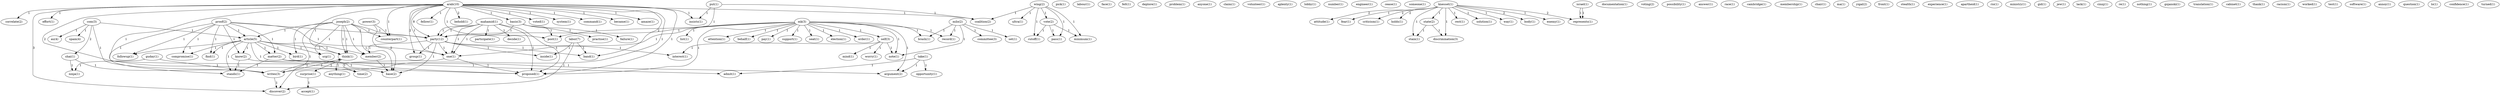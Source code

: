 digraph G {
  com [ label="com(3)" ];
  au [ label="au(4)" ];
  spam [ label="spam(4)" ];
  article [ label="article(5)" ];
  shai [ label="shai(1)" ];
  writes [ label="writes(3)" ];
  pick [ label="pick(1)" ];
  labour [ label="labour(1)" ];
  wing [ label="wing(2)" ];
  vote [ label="vote(2)" ];
  coalition [ label="coalition(2)" ];
  cutoff [ label="cutoff(1)" ];
  minimum [ label="minimum(1)" ];
  pass [ label="pass(1)" ];
  ultra [ label="ultra(1)" ];
  face [ label="face(1)" ];
  felt [ label="felt(1)" ];
  deplore [ label="deplore(1)" ];
  problem [ label="problem(1)" ];
  anyone [ label="anyone(1)" ];
  claim [ label="claim(1)" ];
  volunteer [ label="volunteer(1)" ];
  power [ label="power(3)" ];
  counterpart [ label="counterpart(1)" ];
  base [ label="base(2)" ];
  put [ label="put(1)" ];
  insists [ label="insists(1)" ];
  post [ label="post(1)" ];
  aplenty [ label="aplenty(1)" ];
  lobby [ label="lobby(1)" ];
  number [ label="number(1)" ];
  proof [ label="proof(2)" ];
  matter [ label="matter(2)" ];
  followup [ label="followup(1)" ];
  compromise [ label="compromise(1)" ];
  know [ label="know(2)" ];
  stands [ label="stands(1)" ];
  party [ label="party(12)" ];
  one [ label="one(1)" ];
  find [ label="find(1)" ];
  engineer [ label="engineer(1)" ];
  cease [ label="cease(1)" ];
  someone [ label="someone(1)" ];
  knesset [ label="knesset(1)" ];
  body [ label="body(1)" ];
  enemy [ label="enemy(1)" ];
  attitude [ label="attitude(1)" ];
  fear [ label="fear(1)" ];
  criticism [ label="criticism(1)" ];
  holds [ label="holds(1)" ];
  state [ label="state(2)" ];
  stain [ label="stain(1)" ];
  discrimination [ label="discrimination(3)" ];
  rest [ label="rest(1)" ];
  solution [ label="solution(1)" ];
  way [ label="way(1)" ];
  represents [ label="represents(1)" ];
  documentation [ label="documentation(1)" ];
  mk [ label="mk(3)" ];
  attention [ label="attention(1)" ];
  self [ label="self(3)" ];
  behalf [ label="behalf(1)" ];
  brash [ label="brash(1)" ];
  pay [ label="pay(1)" ];
  record [ label="record(1)" ];
  support [ label="support(1)" ];
  seat [ label="seat(1)" ];
  election [ label="election(1)" ];
  order [ label="order(1)" ];
  note [ label="note(1)" ];
  proposed [ label="proposed(1)" ];
  list [ label="list(1)" ];
  argument [ label="argument(2)" ];
  voting [ label="voting(2)" ];
  possibility [ label="possibility(1)" ];
  answer [ label="answer(1)" ];
  mahamid [ label="mahamid(1)" ];
  participate [ label="participate(1)" ];
  decide [ label="decide(1)" ];
  race [ label="race(1)" ];
  cambridge [ label="cambridge(1)" ];
  surprise [ label="surprise(1)" ];
  accept [ label="accept(1)" ];
  arab [ label="arab(10)" ];
  fellow [ label="fellow(1)" ];
  behold [ label="behold(1)" ];
  voted [ label="voted(1)" ];
  system [ label="system(1)" ];
  command [ label="command(1)" ];
  basis [ label="basis(3)" ];
  became [ label="became(1)" ];
  amaze [ label="amaze(1)" ];
  member [ label="member(2)" ];
  correlate [ label="correlate(2)" ];
  effort [ label="effort(1)" ];
  group [ label="group(1)" ];
  time [ label="time(2)" ];
  band [ label="band(1)" ];
  discover [ label="discover(2)" ];
  membership [ label="membership(1)" ];
  chair [ label="chair(1)" ];
  ma [ label="ma(1)" ];
  joseph [ label="joseph(2)" ];
  bird [ label="bird(1)" ];
  think [ label="think(1)" ];
  srg [ label="srg(1)" ];
  think [ label="think(1)" ];
  interest [ label="interest(1)" ];
  mind [ label="mind(1)" ];
  worry [ label="worry(1)" ];
  yigal [ label="yigal(2)" ];
  front [ label="front(1)" ];
  admit [ label="admit(1)" ];
  ninja [ label="ninja(1)" ];
  take [ label="take(1)" ];
  opportunity [ label="opportunity(1)" ];
  stealth [ label="stealth(1)" ];
  experience [ label="experience(1)" ];
  guday [ label="guday(1)" ];
  apartheid [ label="apartheid(1)" ];
  milo [ label="milo(2)" ];
  committee [ label="committee(3)" ];
  set [ label="set(1)" ];
  rio [ label="rio(1)" ];
  failure [ label="failure(1)" ];
  practise [ label="practise(1)" ];
  anything [ label="anything(1)" ];
  surprise [ label="surprise(1)" ];
  ministry [ label="ministry(1)" ];
  gid [ label="gid(1)" ];
  jew [ label="jew(1)" ];
  lack [ label="lack(1)" ];
  mahamid [ label="mahamid(1)" ];
  israel [ label="israel(2)" ];
  cinnj [ label="cinnj(1)" ];
  re [ label="re(1)" ];
  nothing [ label="nothing(1)" ];
  inside [ label="inside(1)" ];
  gojanski [ label="gojanski(1)" ];
  translation [ label="translation(1)" ];
  cabinet [ label="cabinet(1)" ];
  thank [ label="thank(1)" ];
  israel [ label="israel(1)" ];
  racism [ label="racism(1)" ];
  worked [ label="worked(1)" ];
  test [ label="test(1)" ];
  software [ label="software(1)" ];
  annoy [ label="annoy(1)" ];
  question [ label="question(1)" ];
  lo [ label="lo(1)" ];
  labor [ label="labor(7)" ];
  confidence [ label="confidence(1)" ];
  turned [ label="turned(1)" ];
  com -> au [ label="1" ];
  com -> spam [ label="1" ];
  com -> article [ label="1" ];
  com -> shai [ label="2" ];
  com -> writes [ label="1" ];
  wing -> vote [ label="1" ];
  wing -> coalition [ label="1" ];
  wing -> cutoff [ label="1" ];
  wing -> minimum [ label="1" ];
  wing -> pass [ label="1" ];
  wing -> ultra [ label="1" ];
  power -> counterpart [ label="1" ];
  power -> base [ label="2" ];
  put -> insists [ label="1" ];
  put -> coalition [ label="1" ];
  put -> post [ label="1" ];
  proof -> article [ label="1" ];
  proof -> matter [ label="1" ];
  proof -> followup [ label="1" ];
  proof -> compromise [ label="1" ];
  proof -> know [ label="1" ];
  proof -> stands [ label="1" ];
  proof -> party [ label="1" ];
  proof -> one [ label="1" ];
  proof -> find [ label="1" ];
  knesset -> body [ label="2" ];
  knesset -> enemy [ label="1" ];
  knesset -> attitude [ label="2" ];
  knesset -> fear [ label="1" ];
  knesset -> criticism [ label="2" ];
  knesset -> holds [ label="2" ];
  knesset -> state [ label="1" ];
  knesset -> stain [ label="1" ];
  knesset -> discrimination [ label="1" ];
  knesset -> rest [ label="1" ];
  knesset -> solution [ label="1" ];
  knesset -> way [ label="1" ];
  knesset -> represents [ label="2" ];
  mk -> attention [ label="1" ];
  mk -> self [ label="1" ];
  mk -> behalf [ label="1" ];
  mk -> brash [ label="1" ];
  mk -> pay [ label="1" ];
  mk -> record [ label="1" ];
  mk -> support [ label="1" ];
  mk -> party [ label="1" ];
  mk -> seat [ label="1" ];
  mk -> one [ label="1" ];
  mk -> election [ label="1" ];
  mk -> order [ label="1" ];
  mk -> note [ label="1" ];
  mk -> proposed [ label="1" ];
  mk -> list [ label="1" ];
  mk -> argument [ label="1" ];
  vote -> cutoff [ label="1" ];
  vote -> minimum [ label="1" ];
  vote -> pass [ label="1" ];
  mahamid -> participate [ label="1" ];
  mahamid -> decide [ label="1" ];
  mahamid -> party [ label="1" ];
  mahamid -> one [ label="1" ];
  mahamid -> proposed [ label="1" ];
  surprise -> accept [ label="1" ];
  arab -> insists [ label="1" ];
  arab -> coalition [ label="1" ];
  arab -> fellow [ label="1" ];
  arab -> behold [ label="2" ];
  arab -> voted [ label="1" ];
  arab -> system [ label="1" ];
  arab -> command [ label="1" ];
  arab -> basis [ label="1" ];
  arab -> post [ label="1" ];
  arab -> became [ label="1" ];
  arab -> counterpart [ label="1" ];
  arab -> party [ label="8" ];
  arab -> amaze [ label="1" ];
  arab -> member [ label="1" ];
  arab -> correlate [ label="1" ];
  arab -> one [ label="1" ];
  arab -> effort [ label="1" ];
  arab -> group [ label="2" ];
  arab -> base [ label="1" ];
  arab -> writes [ label="1" ];
  arab -> proposed [ label="1" ];
  arab -> time [ label="2" ];
  arab -> band [ label="2" ];
  arab -> discover [ label="3" ];
  joseph -> article [ label="1" ];
  joseph -> bird [ label="1" ];
  joseph -> think [ label="1" ];
  joseph -> counterpart [ label="1" ];
  joseph -> party [ label="1" ];
  joseph -> member [ label="1" ];
  joseph -> base [ label="1" ];
  joseph -> srg [ label="1" ];
  joseph -> think [ label="1" ];
  joseph -> discover [ label="1" ];
  self -> interest [ label="1" ];
  self -> mind [ label="1" ];
  self -> note [ label="1" ];
  self -> worry [ label="1" ];
  article -> matter [ label="1" ];
  article -> followup [ label="1" ];
  article -> compromise [ label="1" ];
  article -> know [ label="1" ];
  article -> bird [ label="1" ];
  article -> think [ label="1" ];
  article -> stands [ label="1" ];
  article -> srg [ label="1" ];
  article -> proposed [ label="1" ];
  article -> find [ label="1" ];
  article -> think [ label="1" ];
  matter -> stands [ label="1" ];
  matter -> admit [ label="1" ];
  matter -> argument [ label="1" ];
  shai -> ninja [ label="1" ];
  shai -> writes [ label="1" ];
  take -> opportunity [ label="1" ];
  take -> admit [ label="1" ];
  take -> argument [ label="1" ];
  know -> stands [ label="1" ];
  know -> proposed [ label="1" ];
  guday -> ninja [ label="1" ];
  guday -> writes [ label="1" ];
  milo -> brash [ label="1" ];
  milo -> record [ label="1" ];
  milo -> committee [ label="1" ];
  milo -> set [ label="1" ];
  milo -> note [ label="1" ];
  state -> stain [ label="1" ];
  state -> discrimination [ label="1" ];
  basis -> post [ label="1" ];
  basis -> party [ label="1" ];
  basis -> failure [ label="1" ];
  basis -> practise [ label="1" ];
  think -> anything [ label="1" ];
  think -> surprise [ label="1" ];
  think -> writes [ label="1" ];
  mahamid -> party [ label="1" ];
  mahamid -> one [ label="1" ];
  mahamid -> proposed [ label="1" ];
  israel -> represents [ label="1" ];
  party -> interest [ label="1" ];
  party -> member [ label="1" ];
  party -> one [ label="1" ];
  party -> group [ label="1" ];
  party -> base [ label="1" ];
  party -> band [ label="1" ];
  party -> inside [ label="1" ];
  israel -> represents [ label="1" ];
  member -> base [ label="1" ];
  one -> proposed [ label="1" ];
  one -> time [ label="1" ];
  writes -> think [ label="1" ];
  writes -> discover [ label="1" ];
  labor -> band [ label="1" ];
  labor -> discover [ label="1" ];
  labor -> inside [ label="1" ];
}
